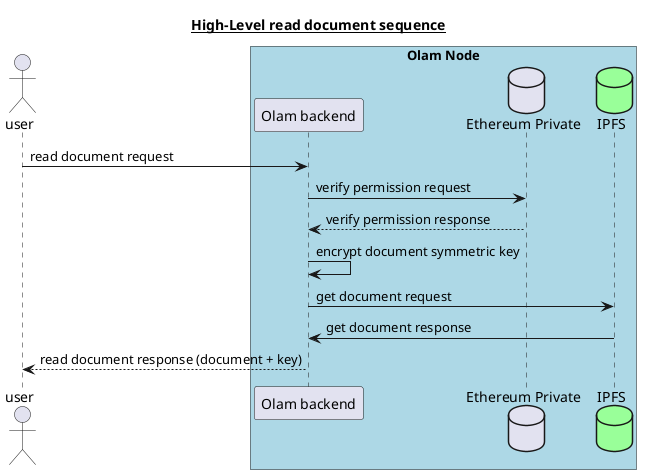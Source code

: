 
@startuml

title __High-Level read document sequence__

actor user
box "Olam Node" #LightBlue
participant "Olam backend" as ob
database "Ethereum Private" as ep
database "IPFS" as ip #99FF99
end box

user -> ob : read document request
ob -> ep : verify permission request
ep --> ob : verify permission response
ob -> ob : encrypt document symmetric key
ob -> ip : get document request
ip -> ob : get document response
ob --> user : read document response (document + key)

@enduml




